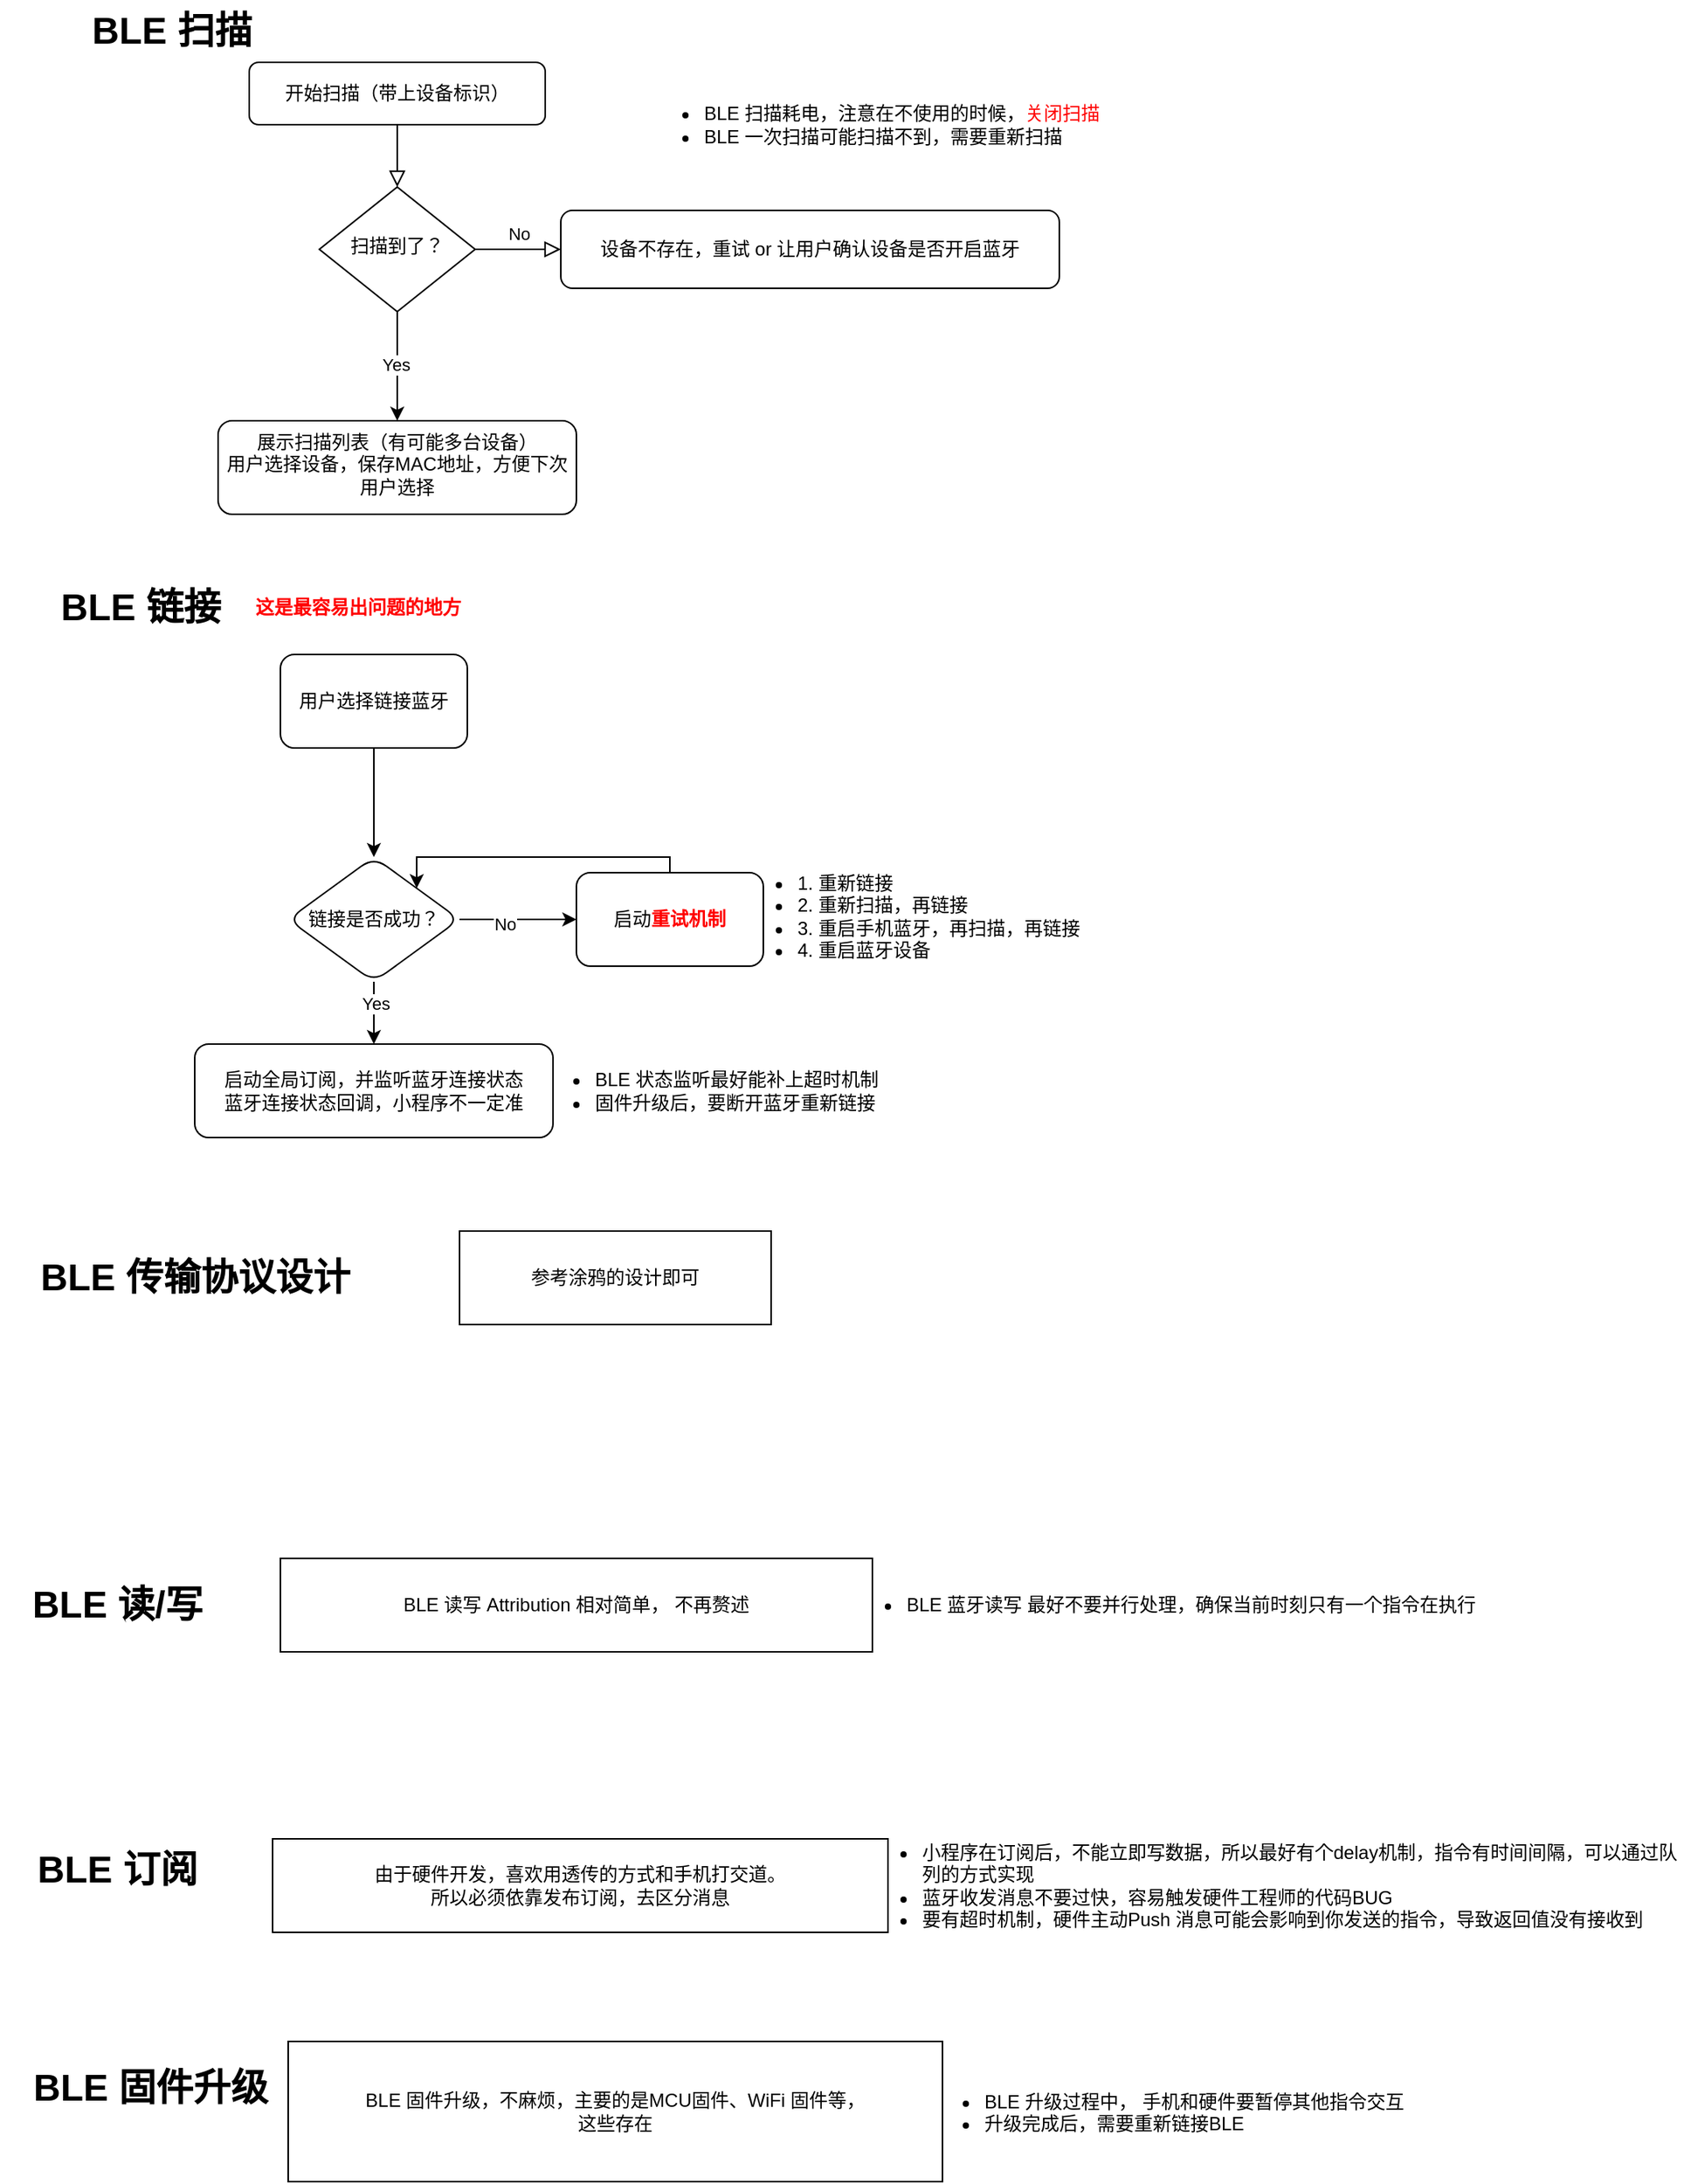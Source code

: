 <mxfile version="21.6.6" type="github">
  <diagram id="C5RBs43oDa-KdzZeNtuy" name="Page-1">
    <mxGraphModel dx="1434" dy="680" grid="1" gridSize="10" guides="1" tooltips="1" connect="1" arrows="1" fold="1" page="1" pageScale="1" pageWidth="827" pageHeight="1600" math="0" shadow="0">
      <root>
        <mxCell id="WIyWlLk6GJQsqaUBKTNV-0" />
        <mxCell id="WIyWlLk6GJQsqaUBKTNV-1" parent="WIyWlLk6GJQsqaUBKTNV-0" />
        <mxCell id="WIyWlLk6GJQsqaUBKTNV-2" value="" style="rounded=0;html=1;jettySize=auto;orthogonalLoop=1;fontSize=11;endArrow=block;endFill=0;endSize=8;strokeWidth=1;shadow=0;labelBackgroundColor=none;edgeStyle=orthogonalEdgeStyle;" parent="WIyWlLk6GJQsqaUBKTNV-1" source="WIyWlLk6GJQsqaUBKTNV-3" target="WIyWlLk6GJQsqaUBKTNV-6" edge="1">
          <mxGeometry relative="1" as="geometry" />
        </mxCell>
        <mxCell id="WIyWlLk6GJQsqaUBKTNV-3" value="开始扫描（带上设备标识）" style="rounded=1;whiteSpace=wrap;html=1;fontSize=12;glass=0;strokeWidth=1;shadow=0;" parent="WIyWlLk6GJQsqaUBKTNV-1" vertex="1">
          <mxGeometry x="160" y="80" width="190" height="40" as="geometry" />
        </mxCell>
        <mxCell id="WIyWlLk6GJQsqaUBKTNV-5" value="No" style="edgeStyle=orthogonalEdgeStyle;rounded=0;html=1;jettySize=auto;orthogonalLoop=1;fontSize=11;endArrow=block;endFill=0;endSize=8;strokeWidth=1;shadow=0;labelBackgroundColor=none;" parent="WIyWlLk6GJQsqaUBKTNV-1" source="WIyWlLk6GJQsqaUBKTNV-6" target="WIyWlLk6GJQsqaUBKTNV-7" edge="1">
          <mxGeometry y="10" relative="1" as="geometry">
            <mxPoint as="offset" />
          </mxGeometry>
        </mxCell>
        <mxCell id="4Q__4F4uSHIKYperc5K1-3" value="" style="edgeStyle=orthogonalEdgeStyle;rounded=0;orthogonalLoop=1;jettySize=auto;html=1;" parent="WIyWlLk6GJQsqaUBKTNV-1" source="WIyWlLk6GJQsqaUBKTNV-6" target="4Q__4F4uSHIKYperc5K1-2" edge="1">
          <mxGeometry relative="1" as="geometry" />
        </mxCell>
        <mxCell id="4Q__4F4uSHIKYperc5K1-4" value="Yes" style="edgeLabel;html=1;align=center;verticalAlign=middle;resizable=0;points=[];" parent="4Q__4F4uSHIKYperc5K1-3" vertex="1" connectable="0">
          <mxGeometry x="-0.044" y="-1" relative="1" as="geometry">
            <mxPoint as="offset" />
          </mxGeometry>
        </mxCell>
        <mxCell id="WIyWlLk6GJQsqaUBKTNV-6" value="扫描到了？" style="rhombus;whiteSpace=wrap;html=1;shadow=0;fontFamily=Helvetica;fontSize=12;align=center;strokeWidth=1;spacing=6;spacingTop=-4;" parent="WIyWlLk6GJQsqaUBKTNV-1" vertex="1">
          <mxGeometry x="205" y="160" width="100" height="80" as="geometry" />
        </mxCell>
        <mxCell id="WIyWlLk6GJQsqaUBKTNV-7" value="设备不存在，重试 or 让用户确认设备是否开启蓝牙" style="rounded=1;whiteSpace=wrap;html=1;fontSize=12;glass=0;strokeWidth=1;shadow=0;" parent="WIyWlLk6GJQsqaUBKTNV-1" vertex="1">
          <mxGeometry x="360" y="175" width="320" height="50" as="geometry" />
        </mxCell>
        <mxCell id="4Q__4F4uSHIKYperc5K1-0" value="BLE 扫描" style="text;strokeColor=none;fillColor=none;html=1;fontSize=24;fontStyle=1;verticalAlign=middle;align=center;" parent="WIyWlLk6GJQsqaUBKTNV-1" vertex="1">
          <mxGeometry x="60" y="40" width="100" height="40" as="geometry" />
        </mxCell>
        <mxCell id="4Q__4F4uSHIKYperc5K1-2" value="展示扫描列表（有可能多台设备）&lt;br&gt;用户选择设备，保存MAC地址，方便下次用户选择" style="rounded=1;whiteSpace=wrap;html=1;shadow=0;strokeWidth=1;spacing=6;spacingTop=-4;" parent="WIyWlLk6GJQsqaUBKTNV-1" vertex="1">
          <mxGeometry x="140" y="310" width="230" height="60" as="geometry" />
        </mxCell>
        <mxCell id="4Q__4F4uSHIKYperc5K1-11" value="&lt;ul&gt;&lt;li&gt;BLE 扫描耗电，注意在不使用的时候，&lt;font color=&quot;#ff0000&quot;&gt;关闭扫描&lt;/font&gt;&lt;/li&gt;&lt;li&gt;BLE 一次扫描可能扫描不到，需要重新扫描&lt;/li&gt;&lt;/ul&gt;" style="text;strokeColor=none;fillColor=none;html=1;whiteSpace=wrap;verticalAlign=middle;overflow=hidden;" parent="WIyWlLk6GJQsqaUBKTNV-1" vertex="1">
          <mxGeometry x="410" y="70" width="320" height="100" as="geometry" />
        </mxCell>
        <mxCell id="4Q__4F4uSHIKYperc5K1-12" value="BLE 链接" style="text;strokeColor=none;fillColor=none;html=1;fontSize=24;fontStyle=1;verticalAlign=middle;align=center;" parent="WIyWlLk6GJQsqaUBKTNV-1" vertex="1">
          <mxGeometry x="40" y="410" width="100" height="40" as="geometry" />
        </mxCell>
        <mxCell id="4Q__4F4uSHIKYperc5K1-15" value="" style="edgeStyle=orthogonalEdgeStyle;rounded=0;orthogonalLoop=1;jettySize=auto;html=1;" parent="WIyWlLk6GJQsqaUBKTNV-1" source="4Q__4F4uSHIKYperc5K1-13" target="4Q__4F4uSHIKYperc5K1-14" edge="1">
          <mxGeometry relative="1" as="geometry" />
        </mxCell>
        <mxCell id="4Q__4F4uSHIKYperc5K1-13" value="用户选择链接蓝牙" style="rounded=1;whiteSpace=wrap;html=1;" parent="WIyWlLk6GJQsqaUBKTNV-1" vertex="1">
          <mxGeometry x="180" y="460" width="120" height="60" as="geometry" />
        </mxCell>
        <mxCell id="4Q__4F4uSHIKYperc5K1-17" value="" style="edgeStyle=orthogonalEdgeStyle;rounded=0;orthogonalLoop=1;jettySize=auto;html=1;" parent="WIyWlLk6GJQsqaUBKTNV-1" source="4Q__4F4uSHIKYperc5K1-14" target="4Q__4F4uSHIKYperc5K1-16" edge="1">
          <mxGeometry relative="1" as="geometry" />
        </mxCell>
        <mxCell id="4Q__4F4uSHIKYperc5K1-18" value="No" style="edgeLabel;html=1;align=center;verticalAlign=middle;resizable=0;points=[];" parent="4Q__4F4uSHIKYperc5K1-17" vertex="1" connectable="0">
          <mxGeometry x="-0.231" y="-3" relative="1" as="geometry">
            <mxPoint as="offset" />
          </mxGeometry>
        </mxCell>
        <mxCell id="4Q__4F4uSHIKYperc5K1-25" value="" style="edgeStyle=orthogonalEdgeStyle;rounded=0;orthogonalLoop=1;jettySize=auto;html=1;" parent="WIyWlLk6GJQsqaUBKTNV-1" source="4Q__4F4uSHIKYperc5K1-14" target="4Q__4F4uSHIKYperc5K1-24" edge="1">
          <mxGeometry relative="1" as="geometry" />
        </mxCell>
        <mxCell id="4Q__4F4uSHIKYperc5K1-26" value="Yes" style="edgeLabel;html=1;align=center;verticalAlign=middle;resizable=0;points=[];" parent="4Q__4F4uSHIKYperc5K1-25" vertex="1" connectable="0">
          <mxGeometry x="-0.311" y="1" relative="1" as="geometry">
            <mxPoint as="offset" />
          </mxGeometry>
        </mxCell>
        <mxCell id="4Q__4F4uSHIKYperc5K1-14" value="链接是否成功？" style="rhombus;whiteSpace=wrap;html=1;rounded=1;" parent="WIyWlLk6GJQsqaUBKTNV-1" vertex="1">
          <mxGeometry x="185" y="590" width="110" height="80" as="geometry" />
        </mxCell>
        <mxCell id="4Q__4F4uSHIKYperc5K1-19" style="edgeStyle=orthogonalEdgeStyle;rounded=0;orthogonalLoop=1;jettySize=auto;html=1;exitX=0.5;exitY=0;exitDx=0;exitDy=0;entryX=1;entryY=0;entryDx=0;entryDy=0;" parent="WIyWlLk6GJQsqaUBKTNV-1" source="4Q__4F4uSHIKYperc5K1-16" target="4Q__4F4uSHIKYperc5K1-14" edge="1">
          <mxGeometry relative="1" as="geometry">
            <Array as="points">
              <mxPoint x="430" y="590" />
              <mxPoint x="268" y="590" />
            </Array>
          </mxGeometry>
        </mxCell>
        <mxCell id="4Q__4F4uSHIKYperc5K1-16" value="启动&lt;b&gt;&lt;font color=&quot;#ff0000&quot;&gt;重试机制&lt;/font&gt;&lt;/b&gt;" style="whiteSpace=wrap;html=1;rounded=1;" parent="WIyWlLk6GJQsqaUBKTNV-1" vertex="1">
          <mxGeometry x="370" y="600" width="120" height="60" as="geometry" />
        </mxCell>
        <mxCell id="4Q__4F4uSHIKYperc5K1-21" value="&lt;ul&gt;&lt;li&gt;1. 重新链接&lt;/li&gt;&lt;li&gt;&lt;span style=&quot;background-color: initial;&quot;&gt;2. 重新扫描，再链接&lt;/span&gt;&lt;/li&gt;&lt;li&gt;&lt;span style=&quot;background-color: initial;&quot;&gt;3. 重启手机蓝牙，再扫描，再链接&lt;/span&gt;&lt;br&gt;&lt;/li&gt;&lt;li&gt;&lt;span style=&quot;background-color: initial;&quot;&gt;4. 重启蓝牙设备&lt;/span&gt;&lt;/li&gt;&lt;/ul&gt;" style="text;strokeColor=none;fillColor=none;html=1;whiteSpace=wrap;verticalAlign=middle;overflow=hidden;" parent="WIyWlLk6GJQsqaUBKTNV-1" vertex="1">
          <mxGeometry x="470" y="565" width="240" height="125" as="geometry" />
        </mxCell>
        <mxCell id="4Q__4F4uSHIKYperc5K1-24" value="启动全局订阅，并监听蓝牙连接状态&lt;br&gt;蓝牙连接状态回调，小程序不一定准" style="whiteSpace=wrap;html=1;rounded=1;" parent="WIyWlLk6GJQsqaUBKTNV-1" vertex="1">
          <mxGeometry x="125" y="710" width="230" height="60" as="geometry" />
        </mxCell>
        <mxCell id="4Q__4F4uSHIKYperc5K1-28" value="BLE 读/写" style="text;strokeColor=none;fillColor=none;html=1;fontSize=24;fontStyle=1;verticalAlign=middle;align=center;" parent="WIyWlLk6GJQsqaUBKTNV-1" vertex="1">
          <mxGeometry x="20" y="1050" width="110" height="40" as="geometry" />
        </mxCell>
        <mxCell id="4Q__4F4uSHIKYperc5K1-29" value="BLE 读写 Attribution 相对简单， 不再赘述" style="whiteSpace=wrap;html=1;" parent="WIyWlLk6GJQsqaUBKTNV-1" vertex="1">
          <mxGeometry x="180" y="1040" width="380" height="60" as="geometry" />
        </mxCell>
        <mxCell id="4Q__4F4uSHIKYperc5K1-30" value="BLE 传输协议设计" style="text;strokeColor=none;fillColor=none;html=1;fontSize=24;fontStyle=1;verticalAlign=middle;align=center;" parent="WIyWlLk6GJQsqaUBKTNV-1" vertex="1">
          <mxGeometry y="840" width="250" height="40" as="geometry" />
        </mxCell>
        <mxCell id="4Q__4F4uSHIKYperc5K1-31" value="参考涂鸦的设计即可" style="whiteSpace=wrap;html=1;" parent="WIyWlLk6GJQsqaUBKTNV-1" vertex="1">
          <mxGeometry x="295" y="830" width="200" height="60" as="geometry" />
        </mxCell>
        <mxCell id="4Q__4F4uSHIKYperc5K1-32" value="&lt;ul&gt;&lt;li&gt;BLE 状态监听最好能补上超时机制&lt;/li&gt;&lt;li&gt;固件升级后，要断开蓝牙重新链接&lt;/li&gt;&lt;/ul&gt;" style="text;strokeColor=none;fillColor=none;html=1;whiteSpace=wrap;verticalAlign=middle;overflow=hidden;" parent="WIyWlLk6GJQsqaUBKTNV-1" vertex="1">
          <mxGeometry x="340" y="710" width="250" height="60" as="geometry" />
        </mxCell>
        <mxCell id="4Q__4F4uSHIKYperc5K1-33" value="BLE 订阅" style="text;strokeColor=none;fillColor=none;html=1;fontSize=24;fontStyle=1;verticalAlign=middle;align=center;" parent="WIyWlLk6GJQsqaUBKTNV-1" vertex="1">
          <mxGeometry x="15" y="1220" width="120" height="40" as="geometry" />
        </mxCell>
        <mxCell id="4Q__4F4uSHIKYperc5K1-34" value="由于硬件开发，喜欢用透传的方式和手机打交道。&lt;br&gt;所以必须依靠发布订阅，去区分消息" style="rounded=0;whiteSpace=wrap;html=1;" parent="WIyWlLk6GJQsqaUBKTNV-1" vertex="1">
          <mxGeometry x="175" y="1220" width="395" height="60" as="geometry" />
        </mxCell>
        <mxCell id="4Q__4F4uSHIKYperc5K1-35" value="&lt;ul&gt;&lt;li&gt;BLE 蓝牙读写 最好不要并行处理，确保当前时刻只有一个指令在执行&lt;/li&gt;&lt;/ul&gt;" style="text;strokeColor=none;fillColor=none;html=1;whiteSpace=wrap;verticalAlign=middle;overflow=hidden;" parent="WIyWlLk6GJQsqaUBKTNV-1" vertex="1">
          <mxGeometry x="540" y="1030" width="420" height="80" as="geometry" />
        </mxCell>
        <mxCell id="4Q__4F4uSHIKYperc5K1-36" value="&lt;ul&gt;&lt;li style=&quot;border-color: var(--border-color);&quot;&gt;小程序在订阅后，不能立即写数据，所以最好有个delay机制，指令有时间间隔，可以通过队列的方式实现&lt;/li&gt;&lt;li style=&quot;border-color: var(--border-color);&quot;&gt;蓝牙收发消息不要过快，容易触发硬件工程师的代码BUG&lt;/li&gt;&lt;li style=&quot;border-color: var(--border-color);&quot;&gt;要有超时机制，硬件主动Push 消息可能会影响到你发送的指令，导致返回值没有接收到&lt;/li&gt;&lt;/ul&gt;" style="text;strokeColor=none;fillColor=none;html=1;whiteSpace=wrap;verticalAlign=middle;overflow=hidden;" parent="WIyWlLk6GJQsqaUBKTNV-1" vertex="1">
          <mxGeometry x="550" y="1195" width="530" height="110" as="geometry" />
        </mxCell>
        <mxCell id="4Q__4F4uSHIKYperc5K1-37" value="&lt;b&gt;&lt;font color=&quot;#ff0000&quot;&gt;这是最容易出问题的地方&lt;/font&gt;&lt;/b&gt;" style="text;html=1;strokeColor=none;fillColor=none;align=center;verticalAlign=middle;whiteSpace=wrap;rounded=0;" parent="WIyWlLk6GJQsqaUBKTNV-1" vertex="1">
          <mxGeometry x="130" y="405" width="200" height="50" as="geometry" />
        </mxCell>
        <mxCell id="4Q__4F4uSHIKYperc5K1-38" value="&amp;nbsp;BLE 固件升级" style="text;strokeColor=none;fillColor=none;html=1;fontSize=24;fontStyle=1;verticalAlign=middle;align=center;" parent="WIyWlLk6GJQsqaUBKTNV-1" vertex="1">
          <mxGeometry x="10" y="1360" width="165" height="40" as="geometry" />
        </mxCell>
        <mxCell id="4Q__4F4uSHIKYperc5K1-39" value="BLE 固件升级，不麻烦，主要的是MCU固件、WiFi 固件等，&lt;br&gt;这些存在" style="whiteSpace=wrap;html=1;" parent="WIyWlLk6GJQsqaUBKTNV-1" vertex="1">
          <mxGeometry x="185" y="1350" width="420" height="90" as="geometry" />
        </mxCell>
        <mxCell id="4Q__4F4uSHIKYperc5K1-40" value="&lt;ul&gt;&lt;li&gt;BLE 升级过程中， 手机和硬件要暂停其他指令交互&lt;/li&gt;&lt;li&gt;升级完成后，需要重新链接BLE&lt;/li&gt;&lt;/ul&gt;" style="text;strokeColor=none;fillColor=none;html=1;whiteSpace=wrap;verticalAlign=middle;overflow=hidden;" parent="WIyWlLk6GJQsqaUBKTNV-1" vertex="1">
          <mxGeometry x="590" y="1367.5" width="350" height="55" as="geometry" />
        </mxCell>
      </root>
    </mxGraphModel>
  </diagram>
</mxfile>
